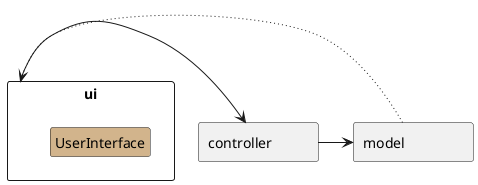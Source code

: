 @startuml
skinparam Shadowing false
skinparam MinClassWidth 100
skinparam classBackgroundColor Tan
hide circle
hide members

package ui <<rectangle>> {
    class UserInterface {
        + getInstance():UserInterface
        + showWelcomeMessage()
        + printArray(:ArrayList<String>)
        + runUI(:Model):boolean
        + checkIfProgramEnds(:CommandType):boolean
        - getUserCommand():String
    }
}

package controller <<rectangle>> {

}

package model <<rectangle>> {

}

ui -> controller
controller -> model
model -[dotted]> ui

@enduml